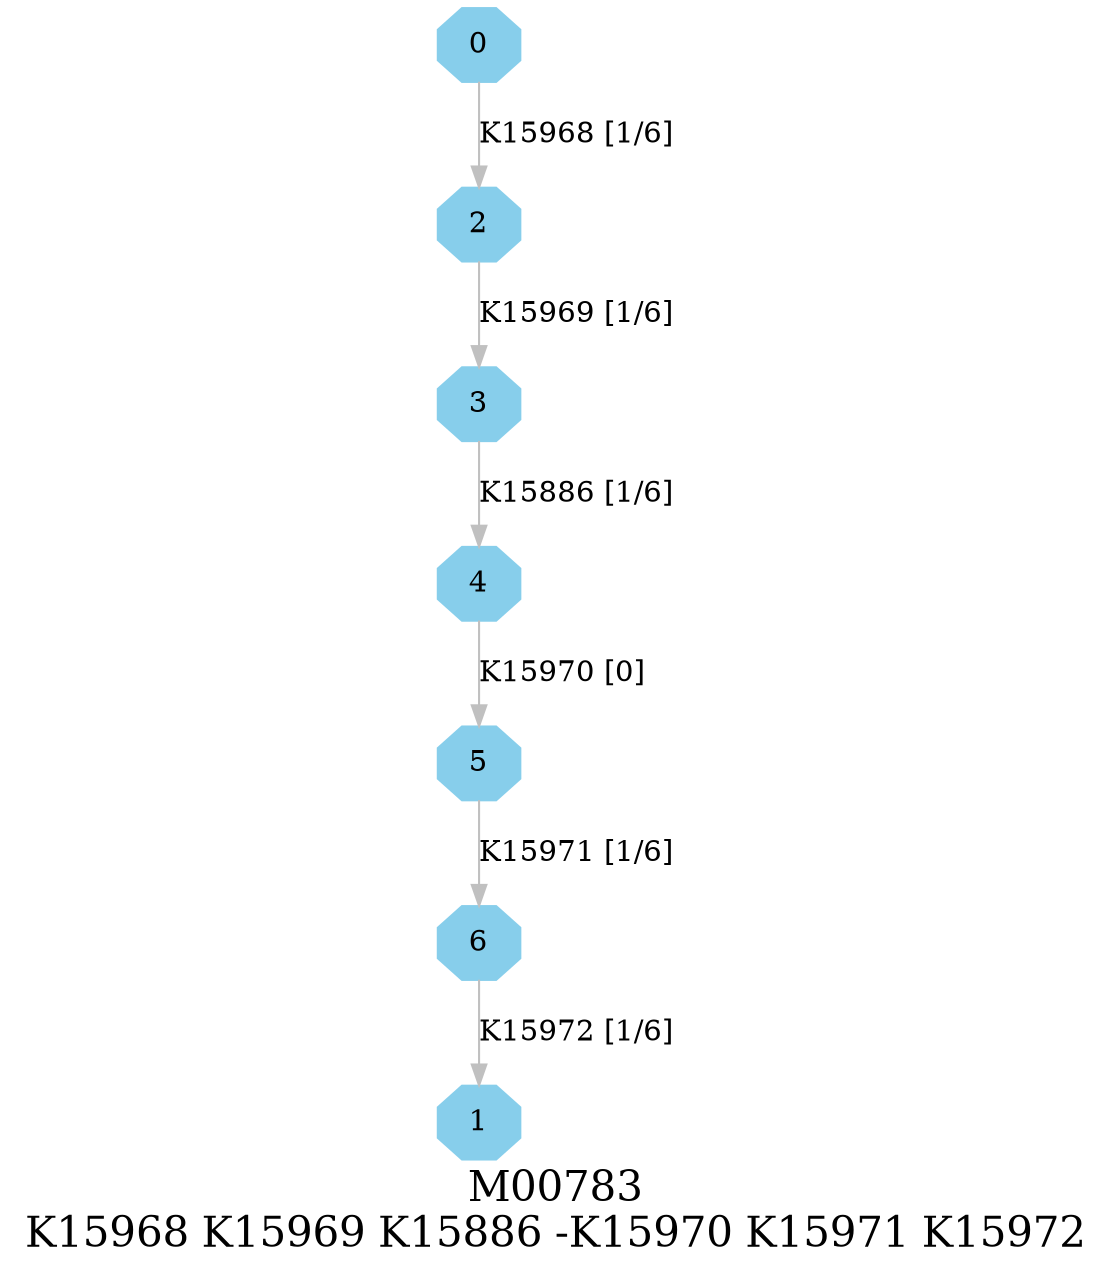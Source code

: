 digraph G {
graph [label="M00783
K15968 K15969 K15886 -K15970 K15971 K15972",fontsize=20];
node [shape=box,style=filled];
edge [len=3,color=grey];
{node [width=.3,height=.3,shape=octagon,style=filled,color=skyblue] 0 1 2 3 4 5 6 }
0 -> 2 [label="K15968 [1/6]"];
2 -> 3 [label="K15969 [1/6]"];
3 -> 4 [label="K15886 [1/6]"];
4 -> 5 [label="K15970 [0]"];
5 -> 6 [label="K15971 [1/6]"];
6 -> 1 [label="K15972 [1/6]"];
}